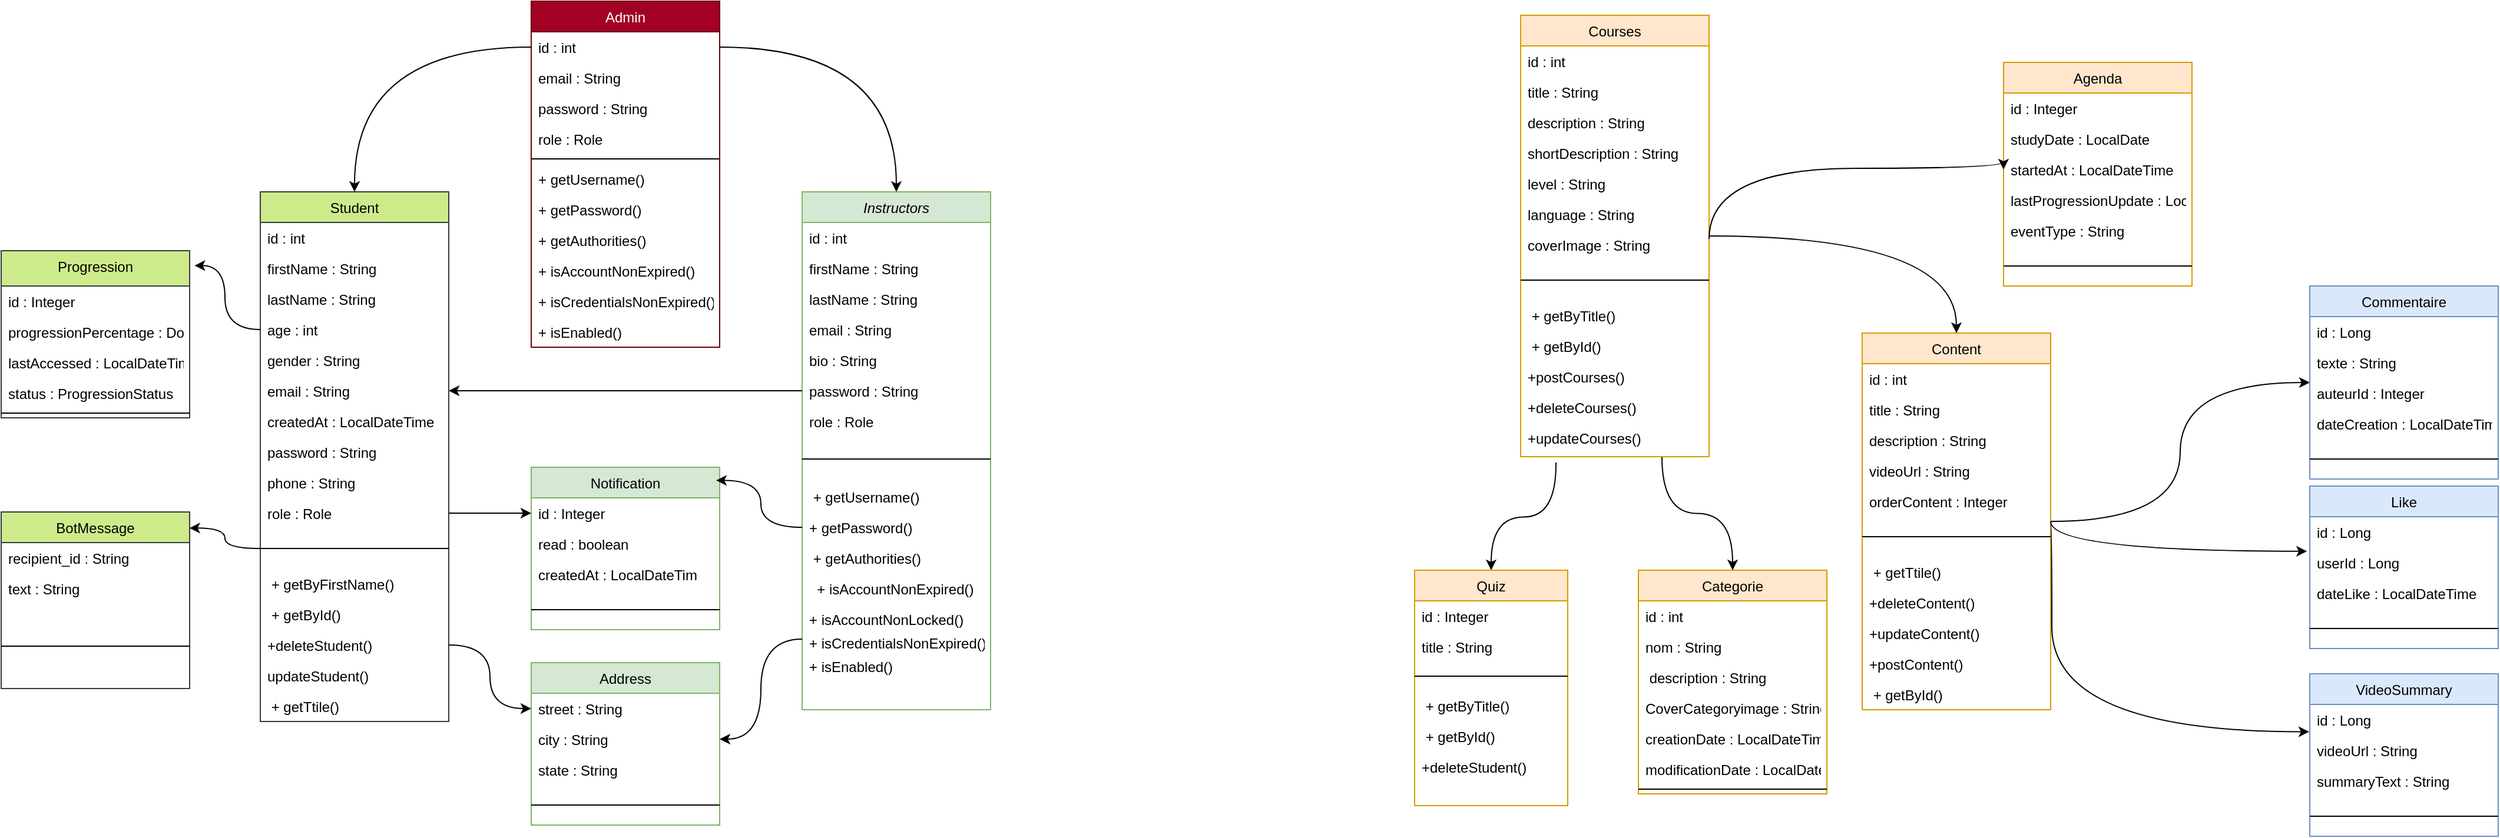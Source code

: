 <mxfile version="27.1.6">
  <diagram id="C5RBs43oDa-KdzZeNtuy" name="Page-1">
    <mxGraphModel dx="2463" dy="726" grid="1" gridSize="10" guides="1" tooltips="1" connect="1" arrows="1" fold="1" page="1" pageScale="1" pageWidth="583" pageHeight="827" math="0" shadow="0">
      <root>
        <mxCell id="WIyWlLk6GJQsqaUBKTNV-0" />
        <mxCell id="WIyWlLk6GJQsqaUBKTNV-1" parent="WIyWlLk6GJQsqaUBKTNV-0" />
        <mxCell id="zkfFHV4jXpPFQw0GAbJ--0" value="Instructors" style="swimlane;fontStyle=2;align=center;verticalAlign=top;childLayout=stackLayout;horizontal=1;startSize=26;horizontalStack=0;resizeParent=1;resizeLast=0;collapsible=1;marginBottom=0;rounded=0;shadow=0;strokeWidth=1;fillColor=#d5e8d4;strokeColor=#82b366;" parent="WIyWlLk6GJQsqaUBKTNV-1" vertex="1">
          <mxGeometry x="250" y="180" width="160" height="440" as="geometry">
            <mxRectangle x="230" y="140" width="160" height="26" as="alternateBounds" />
          </mxGeometry>
        </mxCell>
        <mxCell id="zkfFHV4jXpPFQw0GAbJ--1" value="id : int" style="text;align=left;verticalAlign=top;spacingLeft=4;spacingRight=4;overflow=hidden;rotatable=0;points=[[0,0.5],[1,0.5]];portConstraint=eastwest;" parent="zkfFHV4jXpPFQw0GAbJ--0" vertex="1">
          <mxGeometry y="26" width="160" height="26" as="geometry" />
        </mxCell>
        <mxCell id="zkfFHV4jXpPFQw0GAbJ--2" value="firstName : String" style="text;align=left;verticalAlign=top;spacingLeft=4;spacingRight=4;overflow=hidden;rotatable=0;points=[[0,0.5],[1,0.5]];portConstraint=eastwest;rounded=0;shadow=0;html=0;" parent="zkfFHV4jXpPFQw0GAbJ--0" vertex="1">
          <mxGeometry y="52" width="160" height="26" as="geometry" />
        </mxCell>
        <mxCell id="zkfFHV4jXpPFQw0GAbJ--3" value="lastName : String" style="text;align=left;verticalAlign=top;spacingLeft=4;spacingRight=4;overflow=hidden;rotatable=0;points=[[0,0.5],[1,0.5]];portConstraint=eastwest;rounded=0;shadow=0;html=0;" parent="zkfFHV4jXpPFQw0GAbJ--0" vertex="1">
          <mxGeometry y="78" width="160" height="26" as="geometry" />
        </mxCell>
        <mxCell id="tWwy8CvkN-a2ZVFGFy9E-0" value="email : String&#xa;" style="text;align=left;verticalAlign=top;spacingLeft=4;spacingRight=4;overflow=hidden;rotatable=0;points=[[0,0.5],[1,0.5]];portConstraint=eastwest;rounded=0;shadow=0;html=0;" vertex="1" parent="zkfFHV4jXpPFQw0GAbJ--0">
          <mxGeometry y="104" width="160" height="26" as="geometry" />
        </mxCell>
        <mxCell id="tWwy8CvkN-a2ZVFGFy9E-1" value="bio : String" style="text;align=left;verticalAlign=top;spacingLeft=4;spacingRight=4;overflow=hidden;rotatable=0;points=[[0,0.5],[1,0.5]];portConstraint=eastwest;rounded=0;shadow=0;html=0;" vertex="1" parent="zkfFHV4jXpPFQw0GAbJ--0">
          <mxGeometry y="130" width="160" height="26" as="geometry" />
        </mxCell>
        <mxCell id="tWwy8CvkN-a2ZVFGFy9E-2" value="password : String" style="text;align=left;verticalAlign=top;spacingLeft=4;spacingRight=4;overflow=hidden;rotatable=0;points=[[0,0.5],[1,0.5]];portConstraint=eastwest;rounded=0;shadow=0;html=0;" vertex="1" parent="zkfFHV4jXpPFQw0GAbJ--0">
          <mxGeometry y="156" width="160" height="26" as="geometry" />
        </mxCell>
        <mxCell id="tWwy8CvkN-a2ZVFGFy9E-4" value="role : Role" style="text;align=left;verticalAlign=top;spacingLeft=4;spacingRight=4;overflow=hidden;rotatable=0;points=[[0,0.5],[1,0.5]];portConstraint=eastwest;rounded=0;shadow=0;html=0;" vertex="1" parent="zkfFHV4jXpPFQw0GAbJ--0">
          <mxGeometry y="182" width="160" height="26" as="geometry" />
        </mxCell>
        <mxCell id="zkfFHV4jXpPFQw0GAbJ--4" value="" style="line;html=1;strokeWidth=1;align=left;verticalAlign=middle;spacingTop=-1;spacingLeft=3;spacingRight=3;rotatable=0;labelPosition=right;points=[];portConstraint=eastwest;" parent="zkfFHV4jXpPFQw0GAbJ--0" vertex="1">
          <mxGeometry y="208" width="160" height="38" as="geometry" />
        </mxCell>
        <mxCell id="zkfFHV4jXpPFQw0GAbJ--5" value=" + getUsername()" style="text;align=left;verticalAlign=top;spacingLeft=4;spacingRight=4;overflow=hidden;rotatable=0;points=[[0,0.5],[1,0.5]];portConstraint=eastwest;" parent="zkfFHV4jXpPFQw0GAbJ--0" vertex="1">
          <mxGeometry y="246" width="160" height="26" as="geometry" />
        </mxCell>
        <mxCell id="tWwy8CvkN-a2ZVFGFy9E-3" value="+ getPassword()" style="text;align=left;verticalAlign=top;spacingLeft=4;spacingRight=4;overflow=hidden;rotatable=0;points=[[0,0.5],[1,0.5]];portConstraint=eastwest;rounded=0;shadow=0;html=0;" vertex="1" parent="zkfFHV4jXpPFQw0GAbJ--0">
          <mxGeometry y="272" width="160" height="26" as="geometry" />
        </mxCell>
        <mxCell id="tWwy8CvkN-a2ZVFGFy9E-6" value=" + getAuthorities()" style="text;align=left;verticalAlign=top;spacingLeft=4;spacingRight=4;overflow=hidden;rotatable=0;points=[[0,0.5],[1,0.5]];portConstraint=eastwest;rounded=0;shadow=0;html=0;" vertex="1" parent="zkfFHV4jXpPFQw0GAbJ--0">
          <mxGeometry y="298" width="160" height="26" as="geometry" />
        </mxCell>
        <mxCell id="tWwy8CvkN-a2ZVFGFy9E-7" value="  + isAccountNonExpired()" style="text;align=left;verticalAlign=top;spacingLeft=4;spacingRight=4;overflow=hidden;rotatable=0;points=[[0,0.5],[1,0.5]];portConstraint=eastwest;rounded=0;shadow=0;html=0;" vertex="1" parent="zkfFHV4jXpPFQw0GAbJ--0">
          <mxGeometry y="324" width="160" height="26" as="geometry" />
        </mxCell>
        <mxCell id="tWwy8CvkN-a2ZVFGFy9E-8" value="+ isAccountNonLocked()" style="text;align=left;verticalAlign=top;spacingLeft=4;spacingRight=4;overflow=hidden;rotatable=0;points=[[0,0.5],[1,0.5]];portConstraint=eastwest;rounded=0;shadow=0;html=0;" vertex="1" parent="zkfFHV4jXpPFQw0GAbJ--0">
          <mxGeometry y="350" width="160" height="20" as="geometry" />
        </mxCell>
        <mxCell id="tWwy8CvkN-a2ZVFGFy9E-23" value="+ isCredentialsNonExpired()" style="text;align=left;verticalAlign=top;spacingLeft=4;spacingRight=4;overflow=hidden;rotatable=0;points=[[0,0.5],[1,0.5]];portConstraint=eastwest;rounded=0;shadow=0;html=0;" vertex="1" parent="zkfFHV4jXpPFQw0GAbJ--0">
          <mxGeometry y="370" width="160" height="20" as="geometry" />
        </mxCell>
        <mxCell id="tWwy8CvkN-a2ZVFGFy9E-24" value="+ isEnabled()" style="text;align=left;verticalAlign=top;spacingLeft=4;spacingRight=4;overflow=hidden;rotatable=0;points=[[0,0.5],[1,0.5]];portConstraint=eastwest;rounded=0;shadow=0;html=0;" vertex="1" parent="zkfFHV4jXpPFQw0GAbJ--0">
          <mxGeometry y="390" width="160" height="20" as="geometry" />
        </mxCell>
        <mxCell id="zkfFHV4jXpPFQw0GAbJ--6" value="Agenda" style="swimlane;fontStyle=0;align=center;verticalAlign=top;childLayout=stackLayout;horizontal=1;startSize=26;horizontalStack=0;resizeParent=1;resizeLast=0;collapsible=1;marginBottom=0;rounded=0;shadow=0;strokeWidth=1;fillColor=#ffe6cc;strokeColor=#d79b00;" parent="WIyWlLk6GJQsqaUBKTNV-1" vertex="1">
          <mxGeometry x="1270" y="70" width="160" height="190" as="geometry">
            <mxRectangle x="130" y="380" width="160" height="26" as="alternateBounds" />
          </mxGeometry>
        </mxCell>
        <mxCell id="zkfFHV4jXpPFQw0GAbJ--7" value="id : Integer" style="text;align=left;verticalAlign=top;spacingLeft=4;spacingRight=4;overflow=hidden;rotatable=0;points=[[0,0.5],[1,0.5]];portConstraint=eastwest;" parent="zkfFHV4jXpPFQw0GAbJ--6" vertex="1">
          <mxGeometry y="26" width="160" height="26" as="geometry" />
        </mxCell>
        <mxCell id="zkfFHV4jXpPFQw0GAbJ--8" value="studyDate : LocalDate" style="text;align=left;verticalAlign=top;spacingLeft=4;spacingRight=4;overflow=hidden;rotatable=0;points=[[0,0.5],[1,0.5]];portConstraint=eastwest;rounded=0;shadow=0;html=0;" parent="zkfFHV4jXpPFQw0GAbJ--6" vertex="1">
          <mxGeometry y="52" width="160" height="26" as="geometry" />
        </mxCell>
        <mxCell id="tWwy8CvkN-a2ZVFGFy9E-29" value="startedAt : LocalDateTime" style="text;align=left;verticalAlign=top;spacingLeft=4;spacingRight=4;overflow=hidden;rotatable=0;points=[[0,0.5],[1,0.5]];portConstraint=eastwest;rounded=0;shadow=0;html=0;" vertex="1" parent="zkfFHV4jXpPFQw0GAbJ--6">
          <mxGeometry y="78" width="160" height="26" as="geometry" />
        </mxCell>
        <mxCell id="tWwy8CvkN-a2ZVFGFy9E-30" value="lastProgressionUpdate : LocalDateTim" style="text;align=left;verticalAlign=top;spacingLeft=4;spacingRight=4;overflow=hidden;rotatable=0;points=[[0,0.5],[1,0.5]];portConstraint=eastwest;rounded=0;shadow=0;html=0;" vertex="1" parent="zkfFHV4jXpPFQw0GAbJ--6">
          <mxGeometry y="104" width="160" height="26" as="geometry" />
        </mxCell>
        <mxCell id="tWwy8CvkN-a2ZVFGFy9E-31" value="eventType : String" style="text;align=left;verticalAlign=top;spacingLeft=4;spacingRight=4;overflow=hidden;rotatable=0;points=[[0,0.5],[1,0.5]];portConstraint=eastwest;rounded=0;shadow=0;html=0;" vertex="1" parent="zkfFHV4jXpPFQw0GAbJ--6">
          <mxGeometry y="130" width="160" height="26" as="geometry" />
        </mxCell>
        <mxCell id="zkfFHV4jXpPFQw0GAbJ--9" value="" style="line;html=1;strokeWidth=1;align=left;verticalAlign=middle;spacingTop=-1;spacingLeft=3;spacingRight=3;rotatable=0;labelPosition=right;points=[];portConstraint=eastwest;" parent="zkfFHV4jXpPFQw0GAbJ--6" vertex="1">
          <mxGeometry y="156" width="160" height="34" as="geometry" />
        </mxCell>
        <mxCell id="zkfFHV4jXpPFQw0GAbJ--13" value="Categorie" style="swimlane;fontStyle=0;align=center;verticalAlign=top;childLayout=stackLayout;horizontal=1;startSize=26;horizontalStack=0;resizeParent=1;resizeLast=0;collapsible=1;marginBottom=0;rounded=0;shadow=0;strokeWidth=1;fillColor=#ffe6cc;strokeColor=#d79b00;" parent="WIyWlLk6GJQsqaUBKTNV-1" vertex="1">
          <mxGeometry x="960" y="501.5" width="160" height="190" as="geometry">
            <mxRectangle x="340" y="380" width="170" height="26" as="alternateBounds" />
          </mxGeometry>
        </mxCell>
        <mxCell id="zkfFHV4jXpPFQw0GAbJ--14" value="id : int" style="text;align=left;verticalAlign=top;spacingLeft=4;spacingRight=4;overflow=hidden;rotatable=0;points=[[0,0.5],[1,0.5]];portConstraint=eastwest;" parent="zkfFHV4jXpPFQw0GAbJ--13" vertex="1">
          <mxGeometry y="26" width="160" height="26" as="geometry" />
        </mxCell>
        <mxCell id="tWwy8CvkN-a2ZVFGFy9E-32" value="nom : String" style="text;align=left;verticalAlign=top;spacingLeft=4;spacingRight=4;overflow=hidden;rotatable=0;points=[[0,0.5],[1,0.5]];portConstraint=eastwest;" vertex="1" parent="zkfFHV4jXpPFQw0GAbJ--13">
          <mxGeometry y="52" width="160" height="26" as="geometry" />
        </mxCell>
        <mxCell id="tWwy8CvkN-a2ZVFGFy9E-33" value=" description : String" style="text;align=left;verticalAlign=top;spacingLeft=4;spacingRight=4;overflow=hidden;rotatable=0;points=[[0,0.5],[1,0.5]];portConstraint=eastwest;" vertex="1" parent="zkfFHV4jXpPFQw0GAbJ--13">
          <mxGeometry y="78" width="160" height="26" as="geometry" />
        </mxCell>
        <mxCell id="tWwy8CvkN-a2ZVFGFy9E-34" value="CoverCategoryimage : String" style="text;align=left;verticalAlign=top;spacingLeft=4;spacingRight=4;overflow=hidden;rotatable=0;points=[[0,0.5],[1,0.5]];portConstraint=eastwest;" vertex="1" parent="zkfFHV4jXpPFQw0GAbJ--13">
          <mxGeometry y="104" width="160" height="26" as="geometry" />
        </mxCell>
        <mxCell id="tWwy8CvkN-a2ZVFGFy9E-35" value="creationDate : LocalDateTime" style="text;align=left;verticalAlign=top;spacingLeft=4;spacingRight=4;overflow=hidden;rotatable=0;points=[[0,0.5],[1,0.5]];portConstraint=eastwest;" vertex="1" parent="zkfFHV4jXpPFQw0GAbJ--13">
          <mxGeometry y="130" width="160" height="26" as="geometry" />
        </mxCell>
        <mxCell id="tWwy8CvkN-a2ZVFGFy9E-36" value="modificationDate : LocalDateTime" style="text;align=left;verticalAlign=top;spacingLeft=4;spacingRight=4;overflow=hidden;rotatable=0;points=[[0,0.5],[1,0.5]];portConstraint=eastwest;" vertex="1" parent="zkfFHV4jXpPFQw0GAbJ--13">
          <mxGeometry y="156" width="160" height="26" as="geometry" />
        </mxCell>
        <mxCell id="zkfFHV4jXpPFQw0GAbJ--15" value="" style="line;html=1;strokeWidth=1;align=left;verticalAlign=middle;spacingTop=-1;spacingLeft=3;spacingRight=3;rotatable=0;labelPosition=right;points=[];portConstraint=eastwest;" parent="zkfFHV4jXpPFQw0GAbJ--13" vertex="1">
          <mxGeometry y="182" width="160" height="8" as="geometry" />
        </mxCell>
        <mxCell id="zkfFHV4jXpPFQw0GAbJ--17" value="Admin" style="swimlane;fontStyle=0;align=center;verticalAlign=top;childLayout=stackLayout;horizontal=1;startSize=26;horizontalStack=0;resizeParent=1;resizeLast=0;collapsible=1;marginBottom=0;rounded=0;shadow=0;strokeWidth=1;fillColor=#a20025;strokeColor=#6F0000;fontColor=#ffffff;" parent="WIyWlLk6GJQsqaUBKTNV-1" vertex="1">
          <mxGeometry x="20" y="18" width="160" height="294" as="geometry">
            <mxRectangle x="550" y="140" width="160" height="26" as="alternateBounds" />
          </mxGeometry>
        </mxCell>
        <mxCell id="zkfFHV4jXpPFQw0GAbJ--18" value="id : int" style="text;align=left;verticalAlign=top;spacingLeft=4;spacingRight=4;overflow=hidden;rotatable=0;points=[[0,0.5],[1,0.5]];portConstraint=eastwest;" parent="zkfFHV4jXpPFQw0GAbJ--17" vertex="1">
          <mxGeometry y="26" width="160" height="26" as="geometry" />
        </mxCell>
        <mxCell id="zkfFHV4jXpPFQw0GAbJ--19" value="email : String" style="text;align=left;verticalAlign=top;spacingLeft=4;spacingRight=4;overflow=hidden;rotatable=0;points=[[0,0.5],[1,0.5]];portConstraint=eastwest;rounded=0;shadow=0;html=0;" parent="zkfFHV4jXpPFQw0GAbJ--17" vertex="1">
          <mxGeometry y="52" width="160" height="26" as="geometry" />
        </mxCell>
        <mxCell id="zkfFHV4jXpPFQw0GAbJ--20" value="password : String" style="text;align=left;verticalAlign=top;spacingLeft=4;spacingRight=4;overflow=hidden;rotatable=0;points=[[0,0.5],[1,0.5]];portConstraint=eastwest;rounded=0;shadow=0;html=0;" parent="zkfFHV4jXpPFQw0GAbJ--17" vertex="1">
          <mxGeometry y="78" width="160" height="26" as="geometry" />
        </mxCell>
        <mxCell id="zkfFHV4jXpPFQw0GAbJ--21" value="role : Role" style="text;align=left;verticalAlign=top;spacingLeft=4;spacingRight=4;overflow=hidden;rotatable=0;points=[[0,0.5],[1,0.5]];portConstraint=eastwest;rounded=0;shadow=0;html=0;" parent="zkfFHV4jXpPFQw0GAbJ--17" vertex="1">
          <mxGeometry y="104" width="160" height="26" as="geometry" />
        </mxCell>
        <mxCell id="zkfFHV4jXpPFQw0GAbJ--23" value="" style="line;html=1;strokeWidth=1;align=left;verticalAlign=middle;spacingTop=-1;spacingLeft=3;spacingRight=3;rotatable=0;labelPosition=right;points=[];portConstraint=eastwest;" parent="zkfFHV4jXpPFQw0GAbJ--17" vertex="1">
          <mxGeometry y="130" width="160" height="8" as="geometry" />
        </mxCell>
        <mxCell id="zkfFHV4jXpPFQw0GAbJ--24" value="+ getUsername()" style="text;align=left;verticalAlign=top;spacingLeft=4;spacingRight=4;overflow=hidden;rotatable=0;points=[[0,0.5],[1,0.5]];portConstraint=eastwest;" parent="zkfFHV4jXpPFQw0GAbJ--17" vertex="1">
          <mxGeometry y="138" width="160" height="26" as="geometry" />
        </mxCell>
        <mxCell id="zkfFHV4jXpPFQw0GAbJ--25" value="+ getPassword()" style="text;align=left;verticalAlign=top;spacingLeft=4;spacingRight=4;overflow=hidden;rotatable=0;points=[[0,0.5],[1,0.5]];portConstraint=eastwest;" parent="zkfFHV4jXpPFQw0GAbJ--17" vertex="1">
          <mxGeometry y="164" width="160" height="26" as="geometry" />
        </mxCell>
        <mxCell id="tWwy8CvkN-a2ZVFGFy9E-25" value="+ getAuthorities()" style="text;align=left;verticalAlign=top;spacingLeft=4;spacingRight=4;overflow=hidden;rotatable=0;points=[[0,0.5],[1,0.5]];portConstraint=eastwest;" vertex="1" parent="zkfFHV4jXpPFQw0GAbJ--17">
          <mxGeometry y="190" width="160" height="26" as="geometry" />
        </mxCell>
        <mxCell id="tWwy8CvkN-a2ZVFGFy9E-26" value="+ isAccountNonExpired()" style="text;align=left;verticalAlign=top;spacingLeft=4;spacingRight=4;overflow=hidden;rotatable=0;points=[[0,0.5],[1,0.5]];portConstraint=eastwest;" vertex="1" parent="zkfFHV4jXpPFQw0GAbJ--17">
          <mxGeometry y="216" width="160" height="26" as="geometry" />
        </mxCell>
        <mxCell id="tWwy8CvkN-a2ZVFGFy9E-27" value="+ isCredentialsNonExpired()" style="text;align=left;verticalAlign=top;spacingLeft=4;spacingRight=4;overflow=hidden;rotatable=0;points=[[0,0.5],[1,0.5]];portConstraint=eastwest;" vertex="1" parent="zkfFHV4jXpPFQw0GAbJ--17">
          <mxGeometry y="242" width="160" height="26" as="geometry" />
        </mxCell>
        <mxCell id="tWwy8CvkN-a2ZVFGFy9E-28" value="+ isEnabled()" style="text;align=left;verticalAlign=top;spacingLeft=4;spacingRight=4;overflow=hidden;rotatable=0;points=[[0,0.5],[1,0.5]];portConstraint=eastwest;" vertex="1" parent="zkfFHV4jXpPFQw0GAbJ--17">
          <mxGeometry y="268" width="160" height="26" as="geometry" />
        </mxCell>
        <mxCell id="tWwy8CvkN-a2ZVFGFy9E-37" value="BotMessage" style="swimlane;fontStyle=0;align=center;verticalAlign=top;childLayout=stackLayout;horizontal=1;startSize=26;horizontalStack=0;resizeParent=1;resizeLast=0;collapsible=1;marginBottom=0;rounded=0;shadow=0;strokeWidth=1;fillColor=#cdeb8b;strokeColor=#36393d;" vertex="1" parent="WIyWlLk6GJQsqaUBKTNV-1">
          <mxGeometry x="-430" y="452" width="160" height="150" as="geometry">
            <mxRectangle x="130" y="380" width="160" height="26" as="alternateBounds" />
          </mxGeometry>
        </mxCell>
        <mxCell id="tWwy8CvkN-a2ZVFGFy9E-39" value="recipient_id : String" style="text;align=left;verticalAlign=top;spacingLeft=4;spacingRight=4;overflow=hidden;rotatable=0;points=[[0,0.5],[1,0.5]];portConstraint=eastwest;" vertex="1" parent="tWwy8CvkN-a2ZVFGFy9E-37">
          <mxGeometry y="26" width="160" height="26" as="geometry" />
        </mxCell>
        <mxCell id="tWwy8CvkN-a2ZVFGFy9E-40" value="text : String" style="text;align=left;verticalAlign=top;spacingLeft=4;spacingRight=4;overflow=hidden;rotatable=0;points=[[0,0.5],[1,0.5]];portConstraint=eastwest;rounded=0;shadow=0;html=0;" vertex="1" parent="tWwy8CvkN-a2ZVFGFy9E-37">
          <mxGeometry y="52" width="160" height="26" as="geometry" />
        </mxCell>
        <mxCell id="tWwy8CvkN-a2ZVFGFy9E-44" value="" style="line;html=1;strokeWidth=1;align=left;verticalAlign=middle;spacingTop=-1;spacingLeft=3;spacingRight=3;rotatable=0;labelPosition=right;points=[];portConstraint=eastwest;" vertex="1" parent="tWwy8CvkN-a2ZVFGFy9E-37">
          <mxGeometry y="78" width="160" height="72" as="geometry" />
        </mxCell>
        <mxCell id="tWwy8CvkN-a2ZVFGFy9E-146" style="edgeStyle=orthogonalEdgeStyle;curved=1;rounded=0;orthogonalLoop=1;jettySize=auto;html=1;" edge="1" parent="WIyWlLk6GJQsqaUBKTNV-1" source="tWwy8CvkN-a2ZVFGFy9E-46" target="tWwy8CvkN-a2ZVFGFy9E-63">
          <mxGeometry relative="1" as="geometry" />
        </mxCell>
        <mxCell id="tWwy8CvkN-a2ZVFGFy9E-46" value="Content" style="swimlane;fontStyle=0;align=center;verticalAlign=top;childLayout=stackLayout;horizontal=1;startSize=26;horizontalStack=0;resizeParent=1;resizeLast=0;collapsible=1;marginBottom=0;rounded=0;shadow=0;strokeWidth=1;fillColor=#ffe6cc;strokeColor=#d79b00;" vertex="1" parent="WIyWlLk6GJQsqaUBKTNV-1">
          <mxGeometry x="1150" y="300" width="160" height="320" as="geometry">
            <mxRectangle x="130" y="380" width="160" height="26" as="alternateBounds" />
          </mxGeometry>
        </mxCell>
        <mxCell id="tWwy8CvkN-a2ZVFGFy9E-48" value="id : int" style="text;align=left;verticalAlign=top;spacingLeft=4;spacingRight=4;overflow=hidden;rotatable=0;points=[[0,0.5],[1,0.5]];portConstraint=eastwest;" vertex="1" parent="tWwy8CvkN-a2ZVFGFy9E-46">
          <mxGeometry y="26" width="160" height="26" as="geometry" />
        </mxCell>
        <mxCell id="tWwy8CvkN-a2ZVFGFy9E-49" value="title : String" style="text;align=left;verticalAlign=top;spacingLeft=4;spacingRight=4;overflow=hidden;rotatable=0;points=[[0,0.5],[1,0.5]];portConstraint=eastwest;rounded=0;shadow=0;html=0;" vertex="1" parent="tWwy8CvkN-a2ZVFGFy9E-46">
          <mxGeometry y="52" width="160" height="26" as="geometry" />
        </mxCell>
        <mxCell id="tWwy8CvkN-a2ZVFGFy9E-50" value="description : String" style="text;align=left;verticalAlign=top;spacingLeft=4;spacingRight=4;overflow=hidden;rotatable=0;points=[[0,0.5],[1,0.5]];portConstraint=eastwest;rounded=0;shadow=0;html=0;" vertex="1" parent="tWwy8CvkN-a2ZVFGFy9E-46">
          <mxGeometry y="78" width="160" height="26" as="geometry" />
        </mxCell>
        <mxCell id="tWwy8CvkN-a2ZVFGFy9E-51" value="videoUrl : String" style="text;align=left;verticalAlign=top;spacingLeft=4;spacingRight=4;overflow=hidden;rotatable=0;points=[[0,0.5],[1,0.5]];portConstraint=eastwest;rounded=0;shadow=0;html=0;" vertex="1" parent="tWwy8CvkN-a2ZVFGFy9E-46">
          <mxGeometry y="104" width="160" height="26" as="geometry" />
        </mxCell>
        <mxCell id="tWwy8CvkN-a2ZVFGFy9E-52" value="orderContent : Integer" style="text;align=left;verticalAlign=top;spacingLeft=4;spacingRight=4;overflow=hidden;rotatable=0;points=[[0,0.5],[1,0.5]];portConstraint=eastwest;rounded=0;shadow=0;html=0;" vertex="1" parent="tWwy8CvkN-a2ZVFGFy9E-46">
          <mxGeometry y="130" width="160" height="26" as="geometry" />
        </mxCell>
        <mxCell id="tWwy8CvkN-a2ZVFGFy9E-53" value="" style="line;html=1;strokeWidth=1;align=left;verticalAlign=middle;spacingTop=-1;spacingLeft=3;spacingRight=3;rotatable=0;labelPosition=right;points=[];portConstraint=eastwest;" vertex="1" parent="tWwy8CvkN-a2ZVFGFy9E-46">
          <mxGeometry y="156" width="160" height="34" as="geometry" />
        </mxCell>
        <mxCell id="tWwy8CvkN-a2ZVFGFy9E-117" value=" + getTtile()" style="text;align=left;verticalAlign=top;spacingLeft=4;spacingRight=4;overflow=hidden;rotatable=0;points=[[0,0.5],[1,0.5]];portConstraint=eastwest;rounded=0;shadow=0;html=0;" vertex="1" parent="tWwy8CvkN-a2ZVFGFy9E-46">
          <mxGeometry y="190" width="160" height="26" as="geometry" />
        </mxCell>
        <mxCell id="tWwy8CvkN-a2ZVFGFy9E-121" value="+deleteContent()" style="text;align=left;verticalAlign=top;spacingLeft=4;spacingRight=4;overflow=hidden;rotatable=0;points=[[0,0.5],[1,0.5]];portConstraint=eastwest;rounded=0;shadow=0;html=0;" vertex="1" parent="tWwy8CvkN-a2ZVFGFy9E-46">
          <mxGeometry y="216" width="160" height="26" as="geometry" />
        </mxCell>
        <mxCell id="tWwy8CvkN-a2ZVFGFy9E-120" value="+updateContent()" style="text;align=left;verticalAlign=top;spacingLeft=4;spacingRight=4;overflow=hidden;rotatable=0;points=[[0,0.5],[1,0.5]];portConstraint=eastwest;rounded=0;shadow=0;html=0;" vertex="1" parent="tWwy8CvkN-a2ZVFGFy9E-46">
          <mxGeometry y="242" width="160" height="26" as="geometry" />
        </mxCell>
        <mxCell id="tWwy8CvkN-a2ZVFGFy9E-119" value="+postContent()" style="text;align=left;verticalAlign=top;spacingLeft=4;spacingRight=4;overflow=hidden;rotatable=0;points=[[0,0.5],[1,0.5]];portConstraint=eastwest;rounded=0;shadow=0;html=0;" vertex="1" parent="tWwy8CvkN-a2ZVFGFy9E-46">
          <mxGeometry y="268" width="160" height="26" as="geometry" />
        </mxCell>
        <mxCell id="tWwy8CvkN-a2ZVFGFy9E-118" value=" + getById()" style="text;align=left;verticalAlign=top;spacingLeft=4;spacingRight=4;overflow=hidden;rotatable=0;points=[[0,0.5],[1,0.5]];portConstraint=eastwest;rounded=0;shadow=0;html=0;" vertex="1" parent="tWwy8CvkN-a2ZVFGFy9E-46">
          <mxGeometry y="294" width="160" height="26" as="geometry" />
        </mxCell>
        <mxCell id="tWwy8CvkN-a2ZVFGFy9E-151" style="edgeStyle=orthogonalEdgeStyle;curved=1;rounded=0;orthogonalLoop=1;jettySize=auto;html=1;entryX=0.5;entryY=0;entryDx=0;entryDy=0;" edge="1" parent="WIyWlLk6GJQsqaUBKTNV-1" target="tWwy8CvkN-a2ZVFGFy9E-90">
          <mxGeometry relative="1" as="geometry">
            <mxPoint x="890" y="410" as="sourcePoint" />
          </mxGeometry>
        </mxCell>
        <mxCell id="tWwy8CvkN-a2ZVFGFy9E-152" style="edgeStyle=orthogonalEdgeStyle;curved=1;rounded=0;orthogonalLoop=1;jettySize=auto;html=1;entryX=0.5;entryY=0;entryDx=0;entryDy=0;" edge="1" parent="WIyWlLk6GJQsqaUBKTNV-1" source="tWwy8CvkN-a2ZVFGFy9E-54" target="tWwy8CvkN-a2ZVFGFy9E-46">
          <mxGeometry relative="1" as="geometry" />
        </mxCell>
        <mxCell id="tWwy8CvkN-a2ZVFGFy9E-169" style="edgeStyle=orthogonalEdgeStyle;curved=1;rounded=0;orthogonalLoop=1;jettySize=auto;html=1;exitX=0.75;exitY=1;exitDx=0;exitDy=0;entryX=0.5;entryY=0;entryDx=0;entryDy=0;" edge="1" parent="WIyWlLk6GJQsqaUBKTNV-1" source="tWwy8CvkN-a2ZVFGFy9E-54" target="zkfFHV4jXpPFQw0GAbJ--13">
          <mxGeometry relative="1" as="geometry" />
        </mxCell>
        <mxCell id="tWwy8CvkN-a2ZVFGFy9E-54" value="Courses" style="swimlane;fontStyle=0;align=center;verticalAlign=top;childLayout=stackLayout;horizontal=1;startSize=26;horizontalStack=0;resizeParent=1;resizeLast=0;collapsible=1;marginBottom=0;rounded=0;shadow=0;strokeWidth=1;fillColor=#ffe6cc;strokeColor=#d79b00;" vertex="1" parent="WIyWlLk6GJQsqaUBKTNV-1">
          <mxGeometry x="860" y="30" width="160" height="375" as="geometry">
            <mxRectangle x="130" y="380" width="160" height="26" as="alternateBounds" />
          </mxGeometry>
        </mxCell>
        <mxCell id="tWwy8CvkN-a2ZVFGFy9E-55" value="id : int" style="text;align=left;verticalAlign=top;spacingLeft=4;spacingRight=4;overflow=hidden;rotatable=0;points=[[0,0.5],[1,0.5]];portConstraint=eastwest;" vertex="1" parent="tWwy8CvkN-a2ZVFGFy9E-54">
          <mxGeometry y="26" width="160" height="26" as="geometry" />
        </mxCell>
        <mxCell id="tWwy8CvkN-a2ZVFGFy9E-56" value="title : String" style="text;align=left;verticalAlign=top;spacingLeft=4;spacingRight=4;overflow=hidden;rotatable=0;points=[[0,0.5],[1,0.5]];portConstraint=eastwest;rounded=0;shadow=0;html=0;" vertex="1" parent="tWwy8CvkN-a2ZVFGFy9E-54">
          <mxGeometry y="52" width="160" height="26" as="geometry" />
        </mxCell>
        <mxCell id="tWwy8CvkN-a2ZVFGFy9E-57" value="description : String" style="text;align=left;verticalAlign=top;spacingLeft=4;spacingRight=4;overflow=hidden;rotatable=0;points=[[0,0.5],[1,0.5]];portConstraint=eastwest;rounded=0;shadow=0;html=0;" vertex="1" parent="tWwy8CvkN-a2ZVFGFy9E-54">
          <mxGeometry y="78" width="160" height="26" as="geometry" />
        </mxCell>
        <mxCell id="tWwy8CvkN-a2ZVFGFy9E-58" value="shortDescription : String" style="text;align=left;verticalAlign=top;spacingLeft=4;spacingRight=4;overflow=hidden;rotatable=0;points=[[0,0.5],[1,0.5]];portConstraint=eastwest;rounded=0;shadow=0;html=0;" vertex="1" parent="tWwy8CvkN-a2ZVFGFy9E-54">
          <mxGeometry y="104" width="160" height="26" as="geometry" />
        </mxCell>
        <mxCell id="tWwy8CvkN-a2ZVFGFy9E-59" value="level : String" style="text;align=left;verticalAlign=top;spacingLeft=4;spacingRight=4;overflow=hidden;rotatable=0;points=[[0,0.5],[1,0.5]];portConstraint=eastwest;rounded=0;shadow=0;html=0;" vertex="1" parent="tWwy8CvkN-a2ZVFGFy9E-54">
          <mxGeometry y="130" width="160" height="26" as="geometry" />
        </mxCell>
        <mxCell id="tWwy8CvkN-a2ZVFGFy9E-61" value="language : String" style="text;align=left;verticalAlign=top;spacingLeft=4;spacingRight=4;overflow=hidden;rotatable=0;points=[[0,0.5],[1,0.5]];portConstraint=eastwest;rounded=0;shadow=0;html=0;" vertex="1" parent="tWwy8CvkN-a2ZVFGFy9E-54">
          <mxGeometry y="156" width="160" height="26" as="geometry" />
        </mxCell>
        <mxCell id="tWwy8CvkN-a2ZVFGFy9E-62" value="coverImage : String" style="text;align=left;verticalAlign=top;spacingLeft=4;spacingRight=4;overflow=hidden;rotatable=0;points=[[0,0.5],[1,0.5]];portConstraint=eastwest;rounded=0;shadow=0;html=0;" vertex="1" parent="tWwy8CvkN-a2ZVFGFy9E-54">
          <mxGeometry y="182" width="160" height="26" as="geometry" />
        </mxCell>
        <mxCell id="tWwy8CvkN-a2ZVFGFy9E-60" value="" style="line;html=1;strokeWidth=1;align=left;verticalAlign=middle;spacingTop=-1;spacingLeft=3;spacingRight=3;rotatable=0;labelPosition=right;points=[];portConstraint=eastwest;" vertex="1" parent="tWwy8CvkN-a2ZVFGFy9E-54">
          <mxGeometry y="208" width="160" height="34" as="geometry" />
        </mxCell>
        <mxCell id="tWwy8CvkN-a2ZVFGFy9E-133" value=" + getByTitle()" style="text;align=left;verticalAlign=top;spacingLeft=4;spacingRight=4;overflow=hidden;rotatable=0;points=[[0,0.5],[1,0.5]];portConstraint=eastwest;rounded=0;shadow=0;html=0;" vertex="1" parent="tWwy8CvkN-a2ZVFGFy9E-54">
          <mxGeometry y="242" width="160" height="26" as="geometry" />
        </mxCell>
        <mxCell id="tWwy8CvkN-a2ZVFGFy9E-134" value=" + getById()" style="text;align=left;verticalAlign=top;spacingLeft=4;spacingRight=4;overflow=hidden;rotatable=0;points=[[0,0.5],[1,0.5]];portConstraint=eastwest;rounded=0;shadow=0;html=0;" vertex="1" parent="tWwy8CvkN-a2ZVFGFy9E-54">
          <mxGeometry y="268" width="160" height="26" as="geometry" />
        </mxCell>
        <mxCell id="tWwy8CvkN-a2ZVFGFy9E-135" value="+postCourses()" style="text;align=left;verticalAlign=top;spacingLeft=4;spacingRight=4;overflow=hidden;rotatable=0;points=[[0,0.5],[1,0.5]];portConstraint=eastwest;rounded=0;shadow=0;html=0;" vertex="1" parent="tWwy8CvkN-a2ZVFGFy9E-54">
          <mxGeometry y="294" width="160" height="26" as="geometry" />
        </mxCell>
        <mxCell id="tWwy8CvkN-a2ZVFGFy9E-136" value="+deleteCourses()" style="text;align=left;verticalAlign=top;spacingLeft=4;spacingRight=4;overflow=hidden;rotatable=0;points=[[0,0.5],[1,0.5]];portConstraint=eastwest;rounded=0;shadow=0;html=0;" vertex="1" parent="tWwy8CvkN-a2ZVFGFy9E-54">
          <mxGeometry y="320" width="160" height="26" as="geometry" />
        </mxCell>
        <mxCell id="tWwy8CvkN-a2ZVFGFy9E-137" value="+updateCourses()" style="text;align=left;verticalAlign=top;spacingLeft=4;spacingRight=4;overflow=hidden;rotatable=0;points=[[0,0.5],[1,0.5]];portConstraint=eastwest;rounded=0;shadow=0;html=0;" vertex="1" parent="tWwy8CvkN-a2ZVFGFy9E-54">
          <mxGeometry y="346" width="160" height="26" as="geometry" />
        </mxCell>
        <mxCell id="tWwy8CvkN-a2ZVFGFy9E-63" value="Commentaire" style="swimlane;fontStyle=0;align=center;verticalAlign=top;childLayout=stackLayout;horizontal=1;startSize=26;horizontalStack=0;resizeParent=1;resizeLast=0;collapsible=1;marginBottom=0;rounded=0;shadow=0;strokeWidth=1;fillColor=#dae8fc;strokeColor=#6c8ebf;" vertex="1" parent="WIyWlLk6GJQsqaUBKTNV-1">
          <mxGeometry x="1530" y="260" width="160" height="164" as="geometry">
            <mxRectangle x="130" y="380" width="160" height="26" as="alternateBounds" />
          </mxGeometry>
        </mxCell>
        <mxCell id="tWwy8CvkN-a2ZVFGFy9E-64" value="id : Long" style="text;align=left;verticalAlign=top;spacingLeft=4;spacingRight=4;overflow=hidden;rotatable=0;points=[[0,0.5],[1,0.5]];portConstraint=eastwest;" vertex="1" parent="tWwy8CvkN-a2ZVFGFy9E-63">
          <mxGeometry y="26" width="160" height="26" as="geometry" />
        </mxCell>
        <mxCell id="tWwy8CvkN-a2ZVFGFy9E-65" value="texte : String" style="text;align=left;verticalAlign=top;spacingLeft=4;spacingRight=4;overflow=hidden;rotatable=0;points=[[0,0.5],[1,0.5]];portConstraint=eastwest;rounded=0;shadow=0;html=0;" vertex="1" parent="tWwy8CvkN-a2ZVFGFy9E-63">
          <mxGeometry y="52" width="160" height="26" as="geometry" />
        </mxCell>
        <mxCell id="tWwy8CvkN-a2ZVFGFy9E-66" value="auteurId : Integer" style="text;align=left;verticalAlign=top;spacingLeft=4;spacingRight=4;overflow=hidden;rotatable=0;points=[[0,0.5],[1,0.5]];portConstraint=eastwest;rounded=0;shadow=0;html=0;" vertex="1" parent="tWwy8CvkN-a2ZVFGFy9E-63">
          <mxGeometry y="78" width="160" height="26" as="geometry" />
        </mxCell>
        <mxCell id="tWwy8CvkN-a2ZVFGFy9E-67" value="dateCreation : LocalDateTim" style="text;align=left;verticalAlign=top;spacingLeft=4;spacingRight=4;overflow=hidden;rotatable=0;points=[[0,0.5],[1,0.5]];portConstraint=eastwest;rounded=0;shadow=0;html=0;" vertex="1" parent="tWwy8CvkN-a2ZVFGFy9E-63">
          <mxGeometry y="104" width="160" height="26" as="geometry" />
        </mxCell>
        <mxCell id="tWwy8CvkN-a2ZVFGFy9E-69" value="" style="line;html=1;strokeWidth=1;align=left;verticalAlign=middle;spacingTop=-1;spacingLeft=3;spacingRight=3;rotatable=0;labelPosition=right;points=[];portConstraint=eastwest;" vertex="1" parent="tWwy8CvkN-a2ZVFGFy9E-63">
          <mxGeometry y="130" width="160" height="34" as="geometry" />
        </mxCell>
        <mxCell id="tWwy8CvkN-a2ZVFGFy9E-70" value="Like" style="swimlane;fontStyle=0;align=center;verticalAlign=top;childLayout=stackLayout;horizontal=1;startSize=26;horizontalStack=0;resizeParent=1;resizeLast=0;collapsible=1;marginBottom=0;rounded=0;shadow=0;strokeWidth=1;fillColor=#dae8fc;strokeColor=#6c8ebf;" vertex="1" parent="WIyWlLk6GJQsqaUBKTNV-1">
          <mxGeometry x="1530" y="430" width="160" height="138" as="geometry">
            <mxRectangle x="130" y="380" width="160" height="26" as="alternateBounds" />
          </mxGeometry>
        </mxCell>
        <mxCell id="tWwy8CvkN-a2ZVFGFy9E-71" value="id : Long" style="text;align=left;verticalAlign=top;spacingLeft=4;spacingRight=4;overflow=hidden;rotatable=0;points=[[0,0.5],[1,0.5]];portConstraint=eastwest;" vertex="1" parent="tWwy8CvkN-a2ZVFGFy9E-70">
          <mxGeometry y="26" width="160" height="26" as="geometry" />
        </mxCell>
        <mxCell id="tWwy8CvkN-a2ZVFGFy9E-72" value="userId : Long" style="text;align=left;verticalAlign=top;spacingLeft=4;spacingRight=4;overflow=hidden;rotatable=0;points=[[0,0.5],[1,0.5]];portConstraint=eastwest;rounded=0;shadow=0;html=0;" vertex="1" parent="tWwy8CvkN-a2ZVFGFy9E-70">
          <mxGeometry y="52" width="160" height="26" as="geometry" />
        </mxCell>
        <mxCell id="tWwy8CvkN-a2ZVFGFy9E-73" value="dateLike : LocalDateTime" style="text;align=left;verticalAlign=top;spacingLeft=4;spacingRight=4;overflow=hidden;rotatable=0;points=[[0,0.5],[1,0.5]];portConstraint=eastwest;rounded=0;shadow=0;html=0;" vertex="1" parent="tWwy8CvkN-a2ZVFGFy9E-70">
          <mxGeometry y="78" width="160" height="26" as="geometry" />
        </mxCell>
        <mxCell id="tWwy8CvkN-a2ZVFGFy9E-75" value="" style="line;html=1;strokeWidth=1;align=left;verticalAlign=middle;spacingTop=-1;spacingLeft=3;spacingRight=3;rotatable=0;labelPosition=right;points=[];portConstraint=eastwest;" vertex="1" parent="tWwy8CvkN-a2ZVFGFy9E-70">
          <mxGeometry y="104" width="160" height="34" as="geometry" />
        </mxCell>
        <mxCell id="tWwy8CvkN-a2ZVFGFy9E-81" value="Progression" style="swimlane;fontStyle=0;align=center;verticalAlign=top;childLayout=stackLayout;horizontal=1;startSize=30;horizontalStack=0;resizeParent=1;resizeLast=0;collapsible=1;marginBottom=0;rounded=0;shadow=0;strokeWidth=1;fillColor=#cdeb8b;strokeColor=#36393d;" vertex="1" parent="WIyWlLk6GJQsqaUBKTNV-1">
          <mxGeometry x="-430" y="230" width="160" height="142" as="geometry">
            <mxRectangle x="340" y="380" width="170" height="26" as="alternateBounds" />
          </mxGeometry>
        </mxCell>
        <mxCell id="tWwy8CvkN-a2ZVFGFy9E-82" value="id : Integer" style="text;align=left;verticalAlign=top;spacingLeft=4;spacingRight=4;overflow=hidden;rotatable=0;points=[[0,0.5],[1,0.5]];portConstraint=eastwest;" vertex="1" parent="tWwy8CvkN-a2ZVFGFy9E-81">
          <mxGeometry y="30" width="160" height="26" as="geometry" />
        </mxCell>
        <mxCell id="tWwy8CvkN-a2ZVFGFy9E-83" value="progressionPercentage : Double" style="text;align=left;verticalAlign=top;spacingLeft=4;spacingRight=4;overflow=hidden;rotatable=0;points=[[0,0.5],[1,0.5]];portConstraint=eastwest;" vertex="1" parent="tWwy8CvkN-a2ZVFGFy9E-81">
          <mxGeometry y="56" width="160" height="26" as="geometry" />
        </mxCell>
        <mxCell id="tWwy8CvkN-a2ZVFGFy9E-84" value="lastAccessed : LocalDateTime" style="text;align=left;verticalAlign=top;spacingLeft=4;spacingRight=4;overflow=hidden;rotatable=0;points=[[0,0.5],[1,0.5]];portConstraint=eastwest;" vertex="1" parent="tWwy8CvkN-a2ZVFGFy9E-81">
          <mxGeometry y="82" width="160" height="26" as="geometry" />
        </mxCell>
        <mxCell id="tWwy8CvkN-a2ZVFGFy9E-85" value="status : ProgressionStatus" style="text;align=left;verticalAlign=top;spacingLeft=4;spacingRight=4;overflow=hidden;rotatable=0;points=[[0,0.5],[1,0.5]];portConstraint=eastwest;" vertex="1" parent="tWwy8CvkN-a2ZVFGFy9E-81">
          <mxGeometry y="108" width="160" height="26" as="geometry" />
        </mxCell>
        <mxCell id="tWwy8CvkN-a2ZVFGFy9E-88" value="" style="line;html=1;strokeWidth=1;align=left;verticalAlign=middle;spacingTop=-1;spacingLeft=3;spacingRight=3;rotatable=0;labelPosition=right;points=[];portConstraint=eastwest;" vertex="1" parent="tWwy8CvkN-a2ZVFGFy9E-81">
          <mxGeometry y="134" width="160" height="8" as="geometry" />
        </mxCell>
        <mxCell id="tWwy8CvkN-a2ZVFGFy9E-90" value="Quiz" style="swimlane;fontStyle=0;align=center;verticalAlign=top;childLayout=stackLayout;horizontal=1;startSize=26;horizontalStack=0;resizeParent=1;resizeLast=0;collapsible=1;marginBottom=0;rounded=0;shadow=0;strokeWidth=1;fillColor=#ffe6cc;strokeColor=#d79b00;" vertex="1" parent="WIyWlLk6GJQsqaUBKTNV-1">
          <mxGeometry x="770" y="501.5" width="130" height="200" as="geometry">
            <mxRectangle x="130" y="380" width="160" height="26" as="alternateBounds" />
          </mxGeometry>
        </mxCell>
        <mxCell id="tWwy8CvkN-a2ZVFGFy9E-91" value="id : Integer" style="text;align=left;verticalAlign=top;spacingLeft=4;spacingRight=4;overflow=hidden;rotatable=0;points=[[0,0.5],[1,0.5]];portConstraint=eastwest;" vertex="1" parent="tWwy8CvkN-a2ZVFGFy9E-90">
          <mxGeometry y="26" width="130" height="26" as="geometry" />
        </mxCell>
        <mxCell id="tWwy8CvkN-a2ZVFGFy9E-92" value="title : String" style="text;align=left;verticalAlign=top;spacingLeft=4;spacingRight=4;overflow=hidden;rotatable=0;points=[[0,0.5],[1,0.5]];portConstraint=eastwest;rounded=0;shadow=0;html=0;" vertex="1" parent="tWwy8CvkN-a2ZVFGFy9E-90">
          <mxGeometry y="52" width="130" height="26" as="geometry" />
        </mxCell>
        <mxCell id="tWwy8CvkN-a2ZVFGFy9E-93" value="" style="line;html=1;strokeWidth=1;align=left;verticalAlign=middle;spacingTop=-1;spacingLeft=3;spacingRight=3;rotatable=0;labelPosition=right;points=[];portConstraint=eastwest;" vertex="1" parent="tWwy8CvkN-a2ZVFGFy9E-90">
          <mxGeometry y="78" width="130" height="24" as="geometry" />
        </mxCell>
        <mxCell id="tWwy8CvkN-a2ZVFGFy9E-128" value=" + getByTitle()" style="text;align=left;verticalAlign=top;spacingLeft=4;spacingRight=4;overflow=hidden;rotatable=0;points=[[0,0.5],[1,0.5]];portConstraint=eastwest;rounded=0;shadow=0;html=0;" vertex="1" parent="tWwy8CvkN-a2ZVFGFy9E-90">
          <mxGeometry y="102" width="130" height="26" as="geometry" />
        </mxCell>
        <mxCell id="tWwy8CvkN-a2ZVFGFy9E-132" value=" + getById()" style="text;align=left;verticalAlign=top;spacingLeft=4;spacingRight=4;overflow=hidden;rotatable=0;points=[[0,0.5],[1,0.5]];portConstraint=eastwest;rounded=0;shadow=0;html=0;" vertex="1" parent="tWwy8CvkN-a2ZVFGFy9E-90">
          <mxGeometry y="128" width="130" height="26" as="geometry" />
        </mxCell>
        <mxCell id="tWwy8CvkN-a2ZVFGFy9E-130" value="+deleteStudent()" style="text;align=left;verticalAlign=top;spacingLeft=4;spacingRight=4;overflow=hidden;rotatable=0;points=[[0,0.5],[1,0.5]];portConstraint=eastwest;rounded=0;shadow=0;html=0;" vertex="1" parent="tWwy8CvkN-a2ZVFGFy9E-90">
          <mxGeometry y="154" width="130" height="26" as="geometry" />
        </mxCell>
        <mxCell id="tWwy8CvkN-a2ZVFGFy9E-94" value="Student" style="swimlane;fontStyle=0;align=center;verticalAlign=top;childLayout=stackLayout;horizontal=1;startSize=26;horizontalStack=0;resizeParent=1;resizeLast=0;collapsible=1;marginBottom=0;rounded=0;shadow=0;strokeWidth=1;fillColor=#cdeb8b;strokeColor=#36393d;" vertex="1" parent="WIyWlLk6GJQsqaUBKTNV-1">
          <mxGeometry x="-210" y="180" width="160" height="450" as="geometry">
            <mxRectangle x="130" y="380" width="160" height="26" as="alternateBounds" />
          </mxGeometry>
        </mxCell>
        <mxCell id="tWwy8CvkN-a2ZVFGFy9E-95" value="id : int" style="text;align=left;verticalAlign=top;spacingLeft=4;spacingRight=4;overflow=hidden;rotatable=0;points=[[0,0.5],[1,0.5]];portConstraint=eastwest;" vertex="1" parent="tWwy8CvkN-a2ZVFGFy9E-94">
          <mxGeometry y="26" width="160" height="26" as="geometry" />
        </mxCell>
        <mxCell id="tWwy8CvkN-a2ZVFGFy9E-96" value="firstName : String" style="text;align=left;verticalAlign=top;spacingLeft=4;spacingRight=4;overflow=hidden;rotatable=0;points=[[0,0.5],[1,0.5]];portConstraint=eastwest;rounded=0;shadow=0;html=0;" vertex="1" parent="tWwy8CvkN-a2ZVFGFy9E-94">
          <mxGeometry y="52" width="160" height="26" as="geometry" />
        </mxCell>
        <mxCell id="tWwy8CvkN-a2ZVFGFy9E-97" value="lastName : String" style="text;align=left;verticalAlign=top;spacingLeft=4;spacingRight=4;overflow=hidden;rotatable=0;points=[[0,0.5],[1,0.5]];portConstraint=eastwest;rounded=0;shadow=0;html=0;" vertex="1" parent="tWwy8CvkN-a2ZVFGFy9E-94">
          <mxGeometry y="78" width="160" height="26" as="geometry" />
        </mxCell>
        <mxCell id="tWwy8CvkN-a2ZVFGFy9E-98" value="age : int" style="text;align=left;verticalAlign=top;spacingLeft=4;spacingRight=4;overflow=hidden;rotatable=0;points=[[0,0.5],[1,0.5]];portConstraint=eastwest;rounded=0;shadow=0;html=0;" vertex="1" parent="tWwy8CvkN-a2ZVFGFy9E-94">
          <mxGeometry y="104" width="160" height="26" as="geometry" />
        </mxCell>
        <mxCell id="tWwy8CvkN-a2ZVFGFy9E-99" value="gender : String" style="text;align=left;verticalAlign=top;spacingLeft=4;spacingRight=4;overflow=hidden;rotatable=0;points=[[0,0.5],[1,0.5]];portConstraint=eastwest;rounded=0;shadow=0;html=0;" vertex="1" parent="tWwy8CvkN-a2ZVFGFy9E-94">
          <mxGeometry y="130" width="160" height="26" as="geometry" />
        </mxCell>
        <mxCell id="tWwy8CvkN-a2ZVFGFy9E-101" value="email : String" style="text;align=left;verticalAlign=top;spacingLeft=4;spacingRight=4;overflow=hidden;rotatable=0;points=[[0,0.5],[1,0.5]];portConstraint=eastwest;rounded=0;shadow=0;html=0;" vertex="1" parent="tWwy8CvkN-a2ZVFGFy9E-94">
          <mxGeometry y="156" width="160" height="26" as="geometry" />
        </mxCell>
        <mxCell id="tWwy8CvkN-a2ZVFGFy9E-143" style="edgeStyle=orthogonalEdgeStyle;curved=1;rounded=0;orthogonalLoop=1;jettySize=auto;html=1;exitX=0;exitY=0.5;exitDx=0;exitDy=0;entryX=0;entryY=0.5;entryDx=0;entryDy=0;shape=link;" edge="1" parent="tWwy8CvkN-a2ZVFGFy9E-94" source="tWwy8CvkN-a2ZVFGFy9E-105" target="tWwy8CvkN-a2ZVFGFy9E-105">
          <mxGeometry relative="1" as="geometry">
            <mxPoint x="-130" y="194.882" as="targetPoint" />
          </mxGeometry>
        </mxCell>
        <mxCell id="tWwy8CvkN-a2ZVFGFy9E-105" value="createdAt : LocalDateTime" style="text;align=left;verticalAlign=top;spacingLeft=4;spacingRight=4;overflow=hidden;rotatable=0;points=[[0,0.5],[1,0.5]];portConstraint=eastwest;rounded=0;shadow=0;html=0;" vertex="1" parent="tWwy8CvkN-a2ZVFGFy9E-94">
          <mxGeometry y="182" width="160" height="26" as="geometry" />
        </mxCell>
        <mxCell id="tWwy8CvkN-a2ZVFGFy9E-104" value="password : String" style="text;align=left;verticalAlign=top;spacingLeft=4;spacingRight=4;overflow=hidden;rotatable=0;points=[[0,0.5],[1,0.5]];portConstraint=eastwest;rounded=0;shadow=0;html=0;" vertex="1" parent="tWwy8CvkN-a2ZVFGFy9E-94">
          <mxGeometry y="208" width="160" height="26" as="geometry" />
        </mxCell>
        <mxCell id="tWwy8CvkN-a2ZVFGFy9E-102" value="phone : String" style="text;align=left;verticalAlign=top;spacingLeft=4;spacingRight=4;overflow=hidden;rotatable=0;points=[[0,0.5],[1,0.5]];portConstraint=eastwest;rounded=0;shadow=0;html=0;" vertex="1" parent="tWwy8CvkN-a2ZVFGFy9E-94">
          <mxGeometry y="234" width="160" height="26" as="geometry" />
        </mxCell>
        <mxCell id="tWwy8CvkN-a2ZVFGFy9E-103" value="role : Role" style="text;align=left;verticalAlign=top;spacingLeft=4;spacingRight=4;overflow=hidden;rotatable=0;points=[[0,0.5],[1,0.5]];portConstraint=eastwest;rounded=0;shadow=0;html=0;" vertex="1" parent="tWwy8CvkN-a2ZVFGFy9E-94">
          <mxGeometry y="260" width="160" height="26" as="geometry" />
        </mxCell>
        <mxCell id="tWwy8CvkN-a2ZVFGFy9E-100" value="" style="line;html=1;strokeWidth=1;align=left;verticalAlign=middle;spacingTop=-1;spacingLeft=3;spacingRight=3;rotatable=0;labelPosition=right;points=[];portConstraint=eastwest;" vertex="1" parent="tWwy8CvkN-a2ZVFGFy9E-94">
          <mxGeometry y="286" width="160" height="34" as="geometry" />
        </mxCell>
        <mxCell id="tWwy8CvkN-a2ZVFGFy9E-127" value=" + getByFirstName()" style="text;align=left;verticalAlign=top;spacingLeft=4;spacingRight=4;overflow=hidden;rotatable=0;points=[[0,0.5],[1,0.5]];portConstraint=eastwest;rounded=0;shadow=0;html=0;" vertex="1" parent="tWwy8CvkN-a2ZVFGFy9E-94">
          <mxGeometry y="320" width="160" height="26" as="geometry" />
        </mxCell>
        <mxCell id="tWwy8CvkN-a2ZVFGFy9E-126" value=" + getById()" style="text;align=left;verticalAlign=top;spacingLeft=4;spacingRight=4;overflow=hidden;rotatable=0;points=[[0,0.5],[1,0.5]];portConstraint=eastwest;rounded=0;shadow=0;html=0;" vertex="1" parent="tWwy8CvkN-a2ZVFGFy9E-94">
          <mxGeometry y="346" width="160" height="26" as="geometry" />
        </mxCell>
        <mxCell id="tWwy8CvkN-a2ZVFGFy9E-123" value="+deleteStudent()" style="text;align=left;verticalAlign=top;spacingLeft=4;spacingRight=4;overflow=hidden;rotatable=0;points=[[0,0.5],[1,0.5]];portConstraint=eastwest;rounded=0;shadow=0;html=0;" vertex="1" parent="tWwy8CvkN-a2ZVFGFy9E-94">
          <mxGeometry y="372" width="160" height="26" as="geometry" />
        </mxCell>
        <mxCell id="tWwy8CvkN-a2ZVFGFy9E-124" value="updateStudent()" style="text;align=left;verticalAlign=top;spacingLeft=4;spacingRight=4;overflow=hidden;rotatable=0;points=[[0,0.5],[1,0.5]];portConstraint=eastwest;rounded=0;shadow=0;html=0;" vertex="1" parent="tWwy8CvkN-a2ZVFGFy9E-94">
          <mxGeometry y="398" width="160" height="26" as="geometry" />
        </mxCell>
        <mxCell id="tWwy8CvkN-a2ZVFGFy9E-122" value=" + getTtile()" style="text;align=left;verticalAlign=top;spacingLeft=4;spacingRight=4;overflow=hidden;rotatable=0;points=[[0,0.5],[1,0.5]];portConstraint=eastwest;rounded=0;shadow=0;html=0;" vertex="1" parent="tWwy8CvkN-a2ZVFGFy9E-94">
          <mxGeometry y="424" width="160" height="26" as="geometry" />
        </mxCell>
        <mxCell id="tWwy8CvkN-a2ZVFGFy9E-107" value="Address" style="swimlane;fontStyle=0;align=center;verticalAlign=top;childLayout=stackLayout;horizontal=1;startSize=26;horizontalStack=0;resizeParent=1;resizeLast=0;collapsible=1;marginBottom=0;rounded=0;shadow=0;strokeWidth=1;fillColor=#d5e8d4;strokeColor=#82b366;" vertex="1" parent="WIyWlLk6GJQsqaUBKTNV-1">
          <mxGeometry x="20" y="580" width="160" height="138" as="geometry">
            <mxRectangle x="130" y="380" width="160" height="26" as="alternateBounds" />
          </mxGeometry>
        </mxCell>
        <mxCell id="tWwy8CvkN-a2ZVFGFy9E-108" value="street : String" style="text;align=left;verticalAlign=top;spacingLeft=4;spacingRight=4;overflow=hidden;rotatable=0;points=[[0,0.5],[1,0.5]];portConstraint=eastwest;" vertex="1" parent="tWwy8CvkN-a2ZVFGFy9E-107">
          <mxGeometry y="26" width="160" height="26" as="geometry" />
        </mxCell>
        <mxCell id="tWwy8CvkN-a2ZVFGFy9E-109" value="city : String" style="text;align=left;verticalAlign=top;spacingLeft=4;spacingRight=4;overflow=hidden;rotatable=0;points=[[0,0.5],[1,0.5]];portConstraint=eastwest;rounded=0;shadow=0;html=0;" vertex="1" parent="tWwy8CvkN-a2ZVFGFy9E-107">
          <mxGeometry y="52" width="160" height="26" as="geometry" />
        </mxCell>
        <mxCell id="tWwy8CvkN-a2ZVFGFy9E-110" value="state : String" style="text;align=left;verticalAlign=top;spacingLeft=4;spacingRight=4;overflow=hidden;rotatable=0;points=[[0,0.5],[1,0.5]];portConstraint=eastwest;rounded=0;shadow=0;html=0;" vertex="1" parent="tWwy8CvkN-a2ZVFGFy9E-107">
          <mxGeometry y="78" width="160" height="26" as="geometry" />
        </mxCell>
        <mxCell id="tWwy8CvkN-a2ZVFGFy9E-111" value="" style="line;html=1;strokeWidth=1;align=left;verticalAlign=middle;spacingTop=-1;spacingLeft=3;spacingRight=3;rotatable=0;labelPosition=right;points=[];portConstraint=eastwest;" vertex="1" parent="tWwy8CvkN-a2ZVFGFy9E-107">
          <mxGeometry y="104" width="160" height="34" as="geometry" />
        </mxCell>
        <mxCell id="tWwy8CvkN-a2ZVFGFy9E-112" value="VideoSummary" style="swimlane;fontStyle=0;align=center;verticalAlign=top;childLayout=stackLayout;horizontal=1;startSize=26;horizontalStack=0;resizeParent=1;resizeLast=0;collapsible=1;marginBottom=0;rounded=0;shadow=0;strokeWidth=1;fillColor=#dae8fc;strokeColor=#6c8ebf;fillStyle=auto;" vertex="1" parent="WIyWlLk6GJQsqaUBKTNV-1">
          <mxGeometry x="1530" y="589.5" width="160" height="138" as="geometry">
            <mxRectangle x="130" y="380" width="160" height="26" as="alternateBounds" />
          </mxGeometry>
        </mxCell>
        <mxCell id="tWwy8CvkN-a2ZVFGFy9E-113" value="id : Long" style="text;align=left;verticalAlign=top;spacingLeft=4;spacingRight=4;overflow=hidden;rotatable=0;points=[[0,0.5],[1,0.5]];portConstraint=eastwest;" vertex="1" parent="tWwy8CvkN-a2ZVFGFy9E-112">
          <mxGeometry y="26" width="160" height="26" as="geometry" />
        </mxCell>
        <mxCell id="tWwy8CvkN-a2ZVFGFy9E-114" value="videoUrl : String" style="text;align=left;verticalAlign=top;spacingLeft=4;spacingRight=4;overflow=hidden;rotatable=0;points=[[0,0.5],[1,0.5]];portConstraint=eastwest;rounded=0;shadow=0;html=0;" vertex="1" parent="tWwy8CvkN-a2ZVFGFy9E-112">
          <mxGeometry y="52" width="160" height="26" as="geometry" />
        </mxCell>
        <mxCell id="tWwy8CvkN-a2ZVFGFy9E-116" value="summaryText : String" style="text;align=left;verticalAlign=top;spacingLeft=4;spacingRight=4;overflow=hidden;rotatable=0;points=[[0,0.5],[1,0.5]];portConstraint=eastwest;rounded=0;shadow=0;html=0;" vertex="1" parent="tWwy8CvkN-a2ZVFGFy9E-112">
          <mxGeometry y="78" width="160" height="26" as="geometry" />
        </mxCell>
        <mxCell id="tWwy8CvkN-a2ZVFGFy9E-115" value="" style="line;html=1;strokeWidth=1;align=left;verticalAlign=middle;spacingTop=-1;spacingLeft=3;spacingRight=3;rotatable=0;labelPosition=right;points=[];portConstraint=eastwest;" vertex="1" parent="tWwy8CvkN-a2ZVFGFy9E-112">
          <mxGeometry y="104" width="160" height="34" as="geometry" />
        </mxCell>
        <mxCell id="tWwy8CvkN-a2ZVFGFy9E-76" value="Notification" style="swimlane;fontStyle=0;align=center;verticalAlign=top;childLayout=stackLayout;horizontal=1;startSize=26;horizontalStack=0;resizeParent=1;resizeLast=0;collapsible=1;marginBottom=0;rounded=0;shadow=0;strokeWidth=1;fillColor=#d5e8d4;strokeColor=#82b366;" vertex="1" parent="WIyWlLk6GJQsqaUBKTNV-1">
          <mxGeometry x="20" y="414" width="160" height="138" as="geometry">
            <mxRectangle x="130" y="380" width="160" height="26" as="alternateBounds" />
          </mxGeometry>
        </mxCell>
        <mxCell id="tWwy8CvkN-a2ZVFGFy9E-77" value="id : Integer" style="text;align=left;verticalAlign=top;spacingLeft=4;spacingRight=4;overflow=hidden;rotatable=0;points=[[0,0.5],[1,0.5]];portConstraint=eastwest;" vertex="1" parent="tWwy8CvkN-a2ZVFGFy9E-76">
          <mxGeometry y="26" width="160" height="26" as="geometry" />
        </mxCell>
        <mxCell id="tWwy8CvkN-a2ZVFGFy9E-78" value="read : boolean" style="text;align=left;verticalAlign=top;spacingLeft=4;spacingRight=4;overflow=hidden;rotatable=0;points=[[0,0.5],[1,0.5]];portConstraint=eastwest;rounded=0;shadow=0;html=0;" vertex="1" parent="tWwy8CvkN-a2ZVFGFy9E-76">
          <mxGeometry y="52" width="160" height="26" as="geometry" />
        </mxCell>
        <mxCell id="tWwy8CvkN-a2ZVFGFy9E-79" value="createdAt : LocalDateTim" style="text;align=left;verticalAlign=top;spacingLeft=4;spacingRight=4;overflow=hidden;rotatable=0;points=[[0,0.5],[1,0.5]];portConstraint=eastwest;rounded=0;shadow=0;html=0;" vertex="1" parent="tWwy8CvkN-a2ZVFGFy9E-76">
          <mxGeometry y="78" width="160" height="26" as="geometry" />
        </mxCell>
        <mxCell id="tWwy8CvkN-a2ZVFGFy9E-80" value="" style="line;html=1;strokeWidth=1;align=left;verticalAlign=middle;spacingTop=-1;spacingLeft=3;spacingRight=3;rotatable=0;labelPosition=right;points=[];portConstraint=eastwest;" vertex="1" parent="tWwy8CvkN-a2ZVFGFy9E-76">
          <mxGeometry y="104" width="160" height="34" as="geometry" />
        </mxCell>
        <mxCell id="tWwy8CvkN-a2ZVFGFy9E-166" style="edgeStyle=orthogonalEdgeStyle;curved=1;rounded=0;orthogonalLoop=1;jettySize=auto;html=1;entryX=0;entryY=0.5;entryDx=0;entryDy=0;" edge="1" parent="WIyWlLk6GJQsqaUBKTNV-1" target="tWwy8CvkN-a2ZVFGFy9E-29">
          <mxGeometry relative="1" as="geometry">
            <mxPoint x="1020" y="220" as="sourcePoint" />
            <Array as="points">
              <mxPoint x="1020" y="160" />
              <mxPoint x="1270" y="160" />
            </Array>
          </mxGeometry>
        </mxCell>
        <mxCell id="tWwy8CvkN-a2ZVFGFy9E-167" style="edgeStyle=orthogonalEdgeStyle;curved=1;rounded=0;orthogonalLoop=1;jettySize=auto;html=1;entryX=-0.015;entryY=0.13;entryDx=0;entryDy=0;entryPerimeter=0;" edge="1" parent="WIyWlLk6GJQsqaUBKTNV-1" target="tWwy8CvkN-a2ZVFGFy9E-72">
          <mxGeometry relative="1" as="geometry">
            <mxPoint x="1310" y="460" as="sourcePoint" />
          </mxGeometry>
        </mxCell>
        <mxCell id="tWwy8CvkN-a2ZVFGFy9E-168" style="edgeStyle=orthogonalEdgeStyle;curved=1;rounded=0;orthogonalLoop=1;jettySize=auto;html=1;entryX=-0.003;entryY=-0.107;entryDx=0;entryDy=0;entryPerimeter=0;" edge="1" parent="WIyWlLk6GJQsqaUBKTNV-1" target="tWwy8CvkN-a2ZVFGFy9E-114">
          <mxGeometry relative="1" as="geometry">
            <mxPoint x="1310" y="460" as="sourcePoint" />
            <Array as="points">
              <mxPoint x="1311" y="639" />
            </Array>
          </mxGeometry>
        </mxCell>
        <mxCell id="tWwy8CvkN-a2ZVFGFy9E-177" style="edgeStyle=orthogonalEdgeStyle;curved=1;rounded=0;orthogonalLoop=1;jettySize=auto;html=1;exitX=1;exitY=0.5;exitDx=0;exitDy=0;entryX=0.5;entryY=0;entryDx=0;entryDy=0;" edge="1" parent="WIyWlLk6GJQsqaUBKTNV-1" source="zkfFHV4jXpPFQw0GAbJ--18" target="zkfFHV4jXpPFQw0GAbJ--0">
          <mxGeometry relative="1" as="geometry" />
        </mxCell>
        <mxCell id="tWwy8CvkN-a2ZVFGFy9E-178" style="edgeStyle=orthogonalEdgeStyle;curved=1;rounded=0;orthogonalLoop=1;jettySize=auto;html=1;exitX=0;exitY=0.5;exitDx=0;exitDy=0;entryX=0.5;entryY=0;entryDx=0;entryDy=0;" edge="1" parent="WIyWlLk6GJQsqaUBKTNV-1" source="zkfFHV4jXpPFQw0GAbJ--18" target="tWwy8CvkN-a2ZVFGFy9E-94">
          <mxGeometry relative="1" as="geometry" />
        </mxCell>
        <mxCell id="tWwy8CvkN-a2ZVFGFy9E-180" style="edgeStyle=orthogonalEdgeStyle;curved=1;rounded=0;orthogonalLoop=1;jettySize=auto;html=1;exitX=0;exitY=0.5;exitDx=0;exitDy=0;entryX=1;entryY=0.5;entryDx=0;entryDy=0;" edge="1" parent="WIyWlLk6GJQsqaUBKTNV-1" source="tWwy8CvkN-a2ZVFGFy9E-2" target="tWwy8CvkN-a2ZVFGFy9E-101">
          <mxGeometry relative="1" as="geometry" />
        </mxCell>
        <mxCell id="tWwy8CvkN-a2ZVFGFy9E-182" style="edgeStyle=orthogonalEdgeStyle;curved=1;rounded=0;orthogonalLoop=1;jettySize=auto;html=1;exitX=0;exitY=0.5;exitDx=0;exitDy=0;entryX=1;entryY=0.5;entryDx=0;entryDy=0;" edge="1" parent="WIyWlLk6GJQsqaUBKTNV-1" source="tWwy8CvkN-a2ZVFGFy9E-23" target="tWwy8CvkN-a2ZVFGFy9E-109">
          <mxGeometry relative="1" as="geometry" />
        </mxCell>
        <mxCell id="tWwy8CvkN-a2ZVFGFy9E-183" style="edgeStyle=orthogonalEdgeStyle;curved=1;rounded=0;orthogonalLoop=1;jettySize=auto;html=1;exitX=1;exitY=0.5;exitDx=0;exitDy=0;entryX=0;entryY=0.5;entryDx=0;entryDy=0;" edge="1" parent="WIyWlLk6GJQsqaUBKTNV-1" source="tWwy8CvkN-a2ZVFGFy9E-103" target="tWwy8CvkN-a2ZVFGFy9E-77">
          <mxGeometry relative="1" as="geometry" />
        </mxCell>
        <mxCell id="tWwy8CvkN-a2ZVFGFy9E-184" style="edgeStyle=orthogonalEdgeStyle;curved=1;rounded=0;orthogonalLoop=1;jettySize=auto;html=1;exitX=1;exitY=0.5;exitDx=0;exitDy=0;entryX=0;entryY=0.5;entryDx=0;entryDy=0;" edge="1" parent="WIyWlLk6GJQsqaUBKTNV-1" source="tWwy8CvkN-a2ZVFGFy9E-123" target="tWwy8CvkN-a2ZVFGFy9E-108">
          <mxGeometry relative="1" as="geometry" />
        </mxCell>
        <mxCell id="tWwy8CvkN-a2ZVFGFy9E-185" style="edgeStyle=orthogonalEdgeStyle;curved=1;rounded=0;orthogonalLoop=1;jettySize=auto;html=1;exitX=0;exitY=0.5;exitDx=0;exitDy=0;entryX=1.026;entryY=0.089;entryDx=0;entryDy=0;entryPerimeter=0;" edge="1" parent="WIyWlLk6GJQsqaUBKTNV-1" source="tWwy8CvkN-a2ZVFGFy9E-98" target="tWwy8CvkN-a2ZVFGFy9E-81">
          <mxGeometry relative="1" as="geometry" />
        </mxCell>
        <mxCell id="tWwy8CvkN-a2ZVFGFy9E-186" style="edgeStyle=orthogonalEdgeStyle;curved=1;rounded=0;orthogonalLoop=1;jettySize=auto;html=1;entryX=0.999;entryY=0.091;entryDx=0;entryDy=0;entryPerimeter=0;" edge="1" parent="WIyWlLk6GJQsqaUBKTNV-1" source="tWwy8CvkN-a2ZVFGFy9E-100" target="tWwy8CvkN-a2ZVFGFy9E-37">
          <mxGeometry relative="1" as="geometry" />
        </mxCell>
        <mxCell id="tWwy8CvkN-a2ZVFGFy9E-187" style="edgeStyle=orthogonalEdgeStyle;curved=1;rounded=0;orthogonalLoop=1;jettySize=auto;html=1;exitX=0;exitY=0.5;exitDx=0;exitDy=0;entryX=0.981;entryY=0.081;entryDx=0;entryDy=0;entryPerimeter=0;" edge="1" parent="WIyWlLk6GJQsqaUBKTNV-1" source="tWwy8CvkN-a2ZVFGFy9E-3" target="tWwy8CvkN-a2ZVFGFy9E-76">
          <mxGeometry relative="1" as="geometry" />
        </mxCell>
      </root>
    </mxGraphModel>
  </diagram>
</mxfile>

